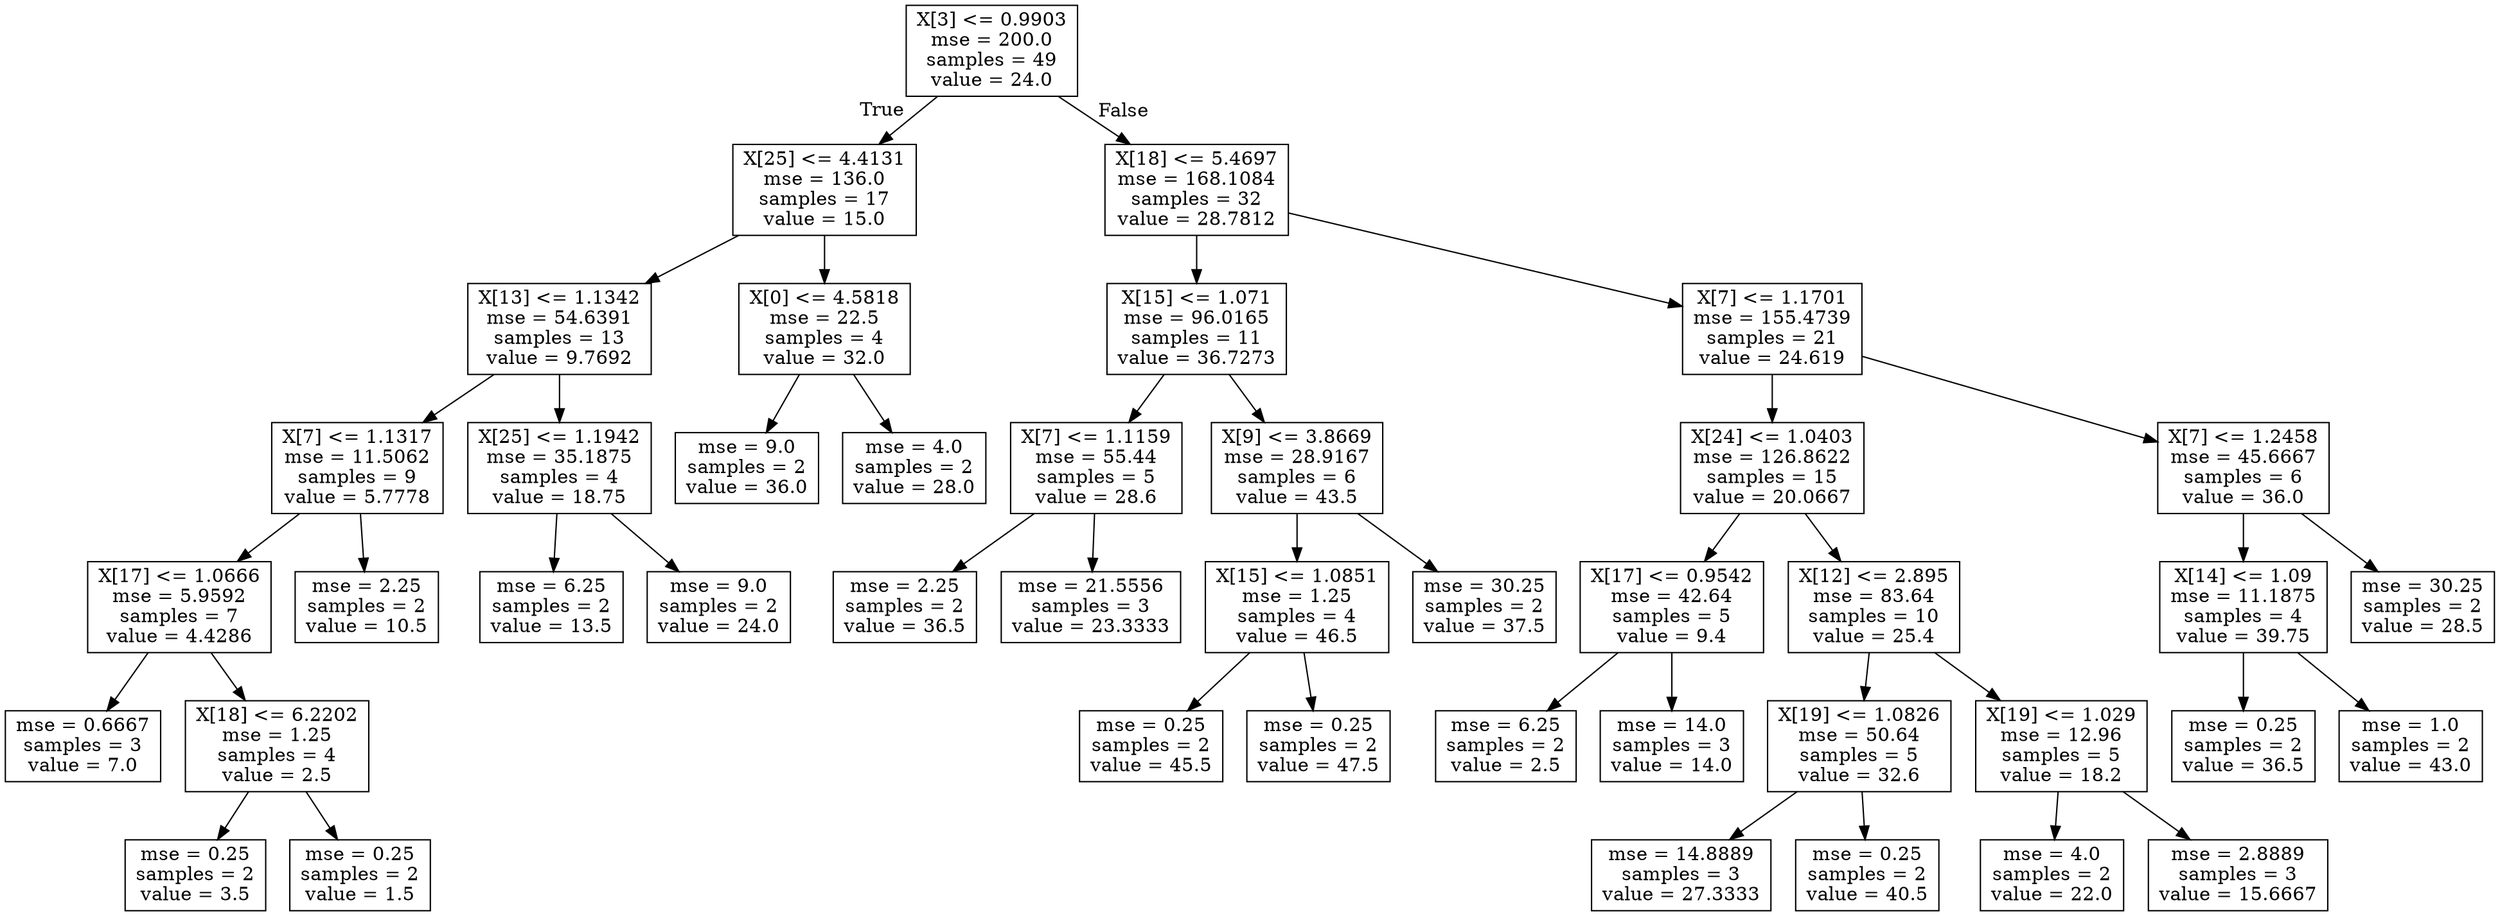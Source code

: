 digraph Tree {
node [shape=box] ;
0 [label="X[3] <= 0.9903\nmse = 200.0\nsamples = 49\nvalue = 24.0"] ;
1 [label="X[25] <= 4.4131\nmse = 136.0\nsamples = 17\nvalue = 15.0"] ;
0 -> 1 [labeldistance=2.5, labelangle=45, headlabel="True"] ;
2 [label="X[13] <= 1.1342\nmse = 54.6391\nsamples = 13\nvalue = 9.7692"] ;
1 -> 2 ;
3 [label="X[7] <= 1.1317\nmse = 11.5062\nsamples = 9\nvalue = 5.7778"] ;
2 -> 3 ;
4 [label="X[17] <= 1.0666\nmse = 5.9592\nsamples = 7\nvalue = 4.4286"] ;
3 -> 4 ;
5 [label="mse = 0.6667\nsamples = 3\nvalue = 7.0"] ;
4 -> 5 ;
6 [label="X[18] <= 6.2202\nmse = 1.25\nsamples = 4\nvalue = 2.5"] ;
4 -> 6 ;
7 [label="mse = 0.25\nsamples = 2\nvalue = 3.5"] ;
6 -> 7 ;
8 [label="mse = 0.25\nsamples = 2\nvalue = 1.5"] ;
6 -> 8 ;
9 [label="mse = 2.25\nsamples = 2\nvalue = 10.5"] ;
3 -> 9 ;
10 [label="X[25] <= 1.1942\nmse = 35.1875\nsamples = 4\nvalue = 18.75"] ;
2 -> 10 ;
11 [label="mse = 6.25\nsamples = 2\nvalue = 13.5"] ;
10 -> 11 ;
12 [label="mse = 9.0\nsamples = 2\nvalue = 24.0"] ;
10 -> 12 ;
13 [label="X[0] <= 4.5818\nmse = 22.5\nsamples = 4\nvalue = 32.0"] ;
1 -> 13 ;
14 [label="mse = 9.0\nsamples = 2\nvalue = 36.0"] ;
13 -> 14 ;
15 [label="mse = 4.0\nsamples = 2\nvalue = 28.0"] ;
13 -> 15 ;
16 [label="X[18] <= 5.4697\nmse = 168.1084\nsamples = 32\nvalue = 28.7812"] ;
0 -> 16 [labeldistance=2.5, labelangle=-45, headlabel="False"] ;
17 [label="X[15] <= 1.071\nmse = 96.0165\nsamples = 11\nvalue = 36.7273"] ;
16 -> 17 ;
18 [label="X[7] <= 1.1159\nmse = 55.44\nsamples = 5\nvalue = 28.6"] ;
17 -> 18 ;
19 [label="mse = 2.25\nsamples = 2\nvalue = 36.5"] ;
18 -> 19 ;
20 [label="mse = 21.5556\nsamples = 3\nvalue = 23.3333"] ;
18 -> 20 ;
21 [label="X[9] <= 3.8669\nmse = 28.9167\nsamples = 6\nvalue = 43.5"] ;
17 -> 21 ;
22 [label="X[15] <= 1.0851\nmse = 1.25\nsamples = 4\nvalue = 46.5"] ;
21 -> 22 ;
23 [label="mse = 0.25\nsamples = 2\nvalue = 45.5"] ;
22 -> 23 ;
24 [label="mse = 0.25\nsamples = 2\nvalue = 47.5"] ;
22 -> 24 ;
25 [label="mse = 30.25\nsamples = 2\nvalue = 37.5"] ;
21 -> 25 ;
26 [label="X[7] <= 1.1701\nmse = 155.4739\nsamples = 21\nvalue = 24.619"] ;
16 -> 26 ;
27 [label="X[24] <= 1.0403\nmse = 126.8622\nsamples = 15\nvalue = 20.0667"] ;
26 -> 27 ;
28 [label="X[17] <= 0.9542\nmse = 42.64\nsamples = 5\nvalue = 9.4"] ;
27 -> 28 ;
29 [label="mse = 6.25\nsamples = 2\nvalue = 2.5"] ;
28 -> 29 ;
30 [label="mse = 14.0\nsamples = 3\nvalue = 14.0"] ;
28 -> 30 ;
31 [label="X[12] <= 2.895\nmse = 83.64\nsamples = 10\nvalue = 25.4"] ;
27 -> 31 ;
32 [label="X[19] <= 1.0826\nmse = 50.64\nsamples = 5\nvalue = 32.6"] ;
31 -> 32 ;
33 [label="mse = 14.8889\nsamples = 3\nvalue = 27.3333"] ;
32 -> 33 ;
34 [label="mse = 0.25\nsamples = 2\nvalue = 40.5"] ;
32 -> 34 ;
35 [label="X[19] <= 1.029\nmse = 12.96\nsamples = 5\nvalue = 18.2"] ;
31 -> 35 ;
36 [label="mse = 4.0\nsamples = 2\nvalue = 22.0"] ;
35 -> 36 ;
37 [label="mse = 2.8889\nsamples = 3\nvalue = 15.6667"] ;
35 -> 37 ;
38 [label="X[7] <= 1.2458\nmse = 45.6667\nsamples = 6\nvalue = 36.0"] ;
26 -> 38 ;
39 [label="X[14] <= 1.09\nmse = 11.1875\nsamples = 4\nvalue = 39.75"] ;
38 -> 39 ;
40 [label="mse = 0.25\nsamples = 2\nvalue = 36.5"] ;
39 -> 40 ;
41 [label="mse = 1.0\nsamples = 2\nvalue = 43.0"] ;
39 -> 41 ;
42 [label="mse = 30.25\nsamples = 2\nvalue = 28.5"] ;
38 -> 42 ;
}
